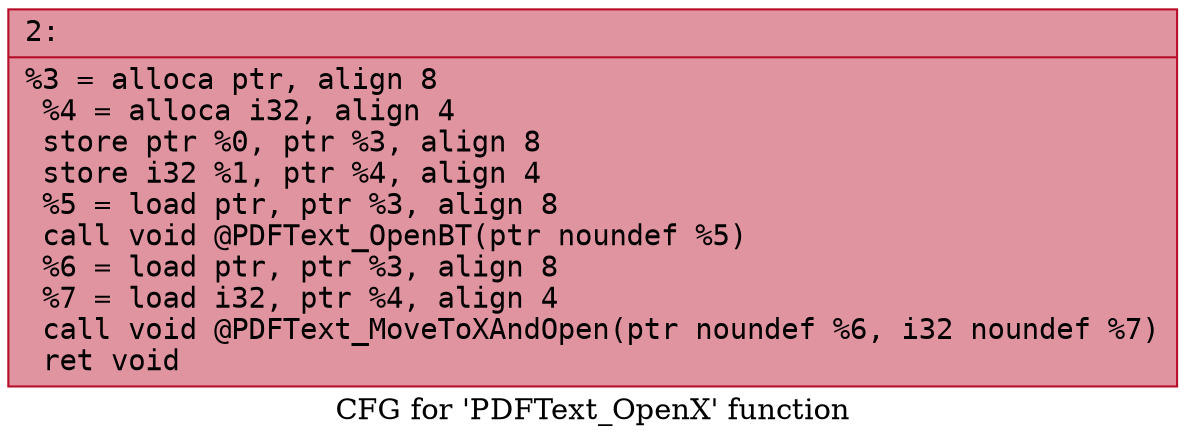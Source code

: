 digraph "CFG for 'PDFText_OpenX' function" {
	label="CFG for 'PDFText_OpenX' function";

	Node0x600000528eb0 [shape=record,color="#b70d28ff", style=filled, fillcolor="#b70d2870" fontname="Courier",label="{2:\l|  %3 = alloca ptr, align 8\l  %4 = alloca i32, align 4\l  store ptr %0, ptr %3, align 8\l  store i32 %1, ptr %4, align 4\l  %5 = load ptr, ptr %3, align 8\l  call void @PDFText_OpenBT(ptr noundef %5)\l  %6 = load ptr, ptr %3, align 8\l  %7 = load i32, ptr %4, align 4\l  call void @PDFText_MoveToXAndOpen(ptr noundef %6, i32 noundef %7)\l  ret void\l}"];
}
